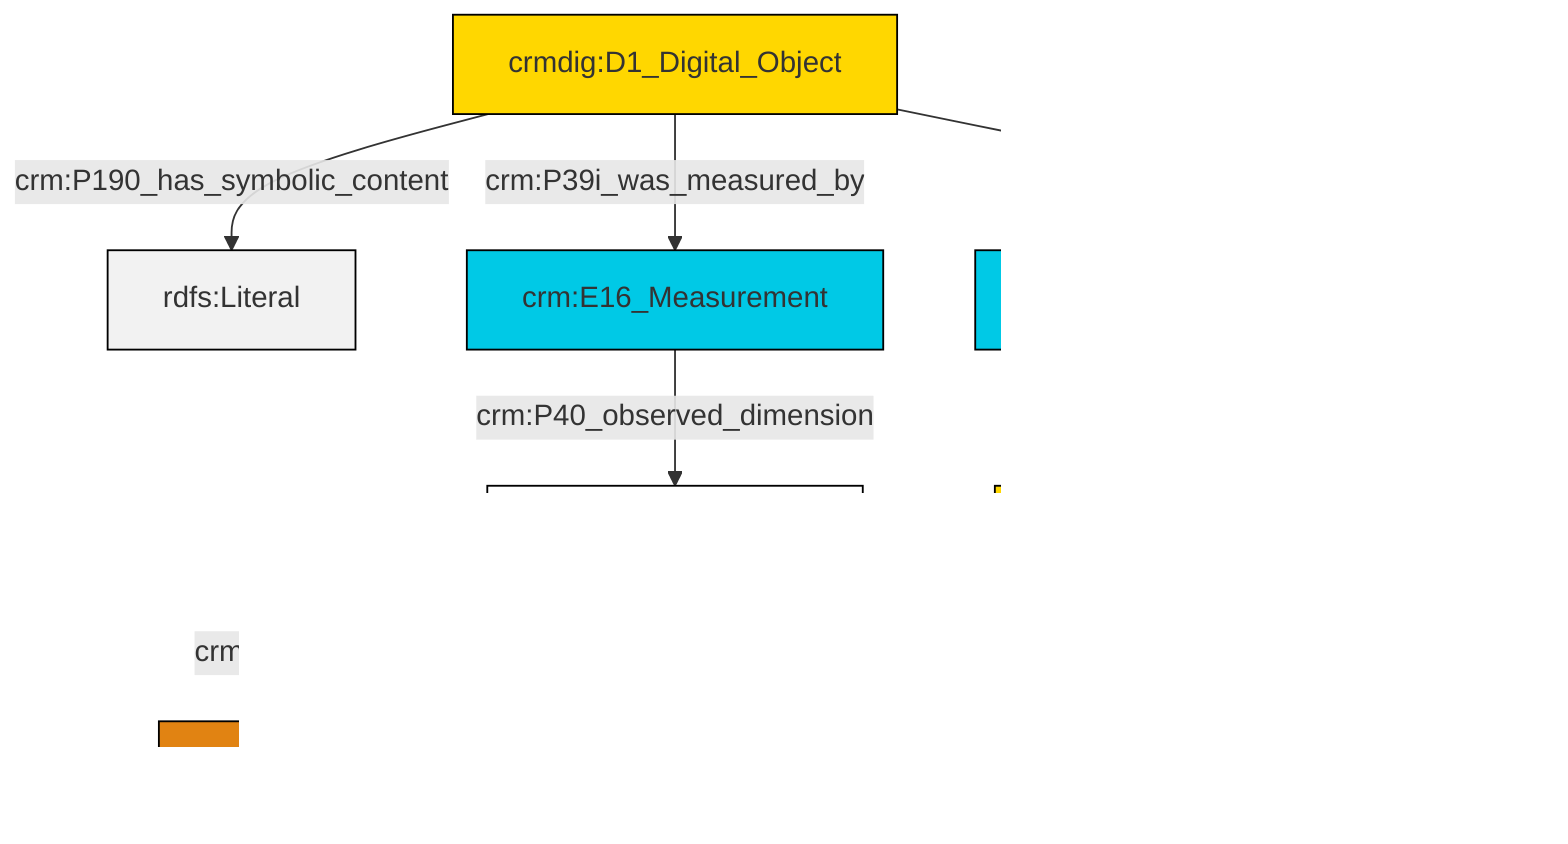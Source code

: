graph TD
classDef Literal fill:#f2f2f2,stroke:#000000;
classDef CRM_Entity fill:#FFFFFF,stroke:#000000;
classDef Temporal_Entity fill:#00C9E6, stroke:#000000;
classDef Type fill:#E18312, stroke:#000000;
classDef Time-Span fill:#2C9C91, stroke:#000000;
classDef Appellation fill:#FFEB7F, stroke:#000000;
classDef Place fill:#008836, stroke:#000000;
classDef Persistent_Item fill:#B266B2, stroke:#000000;
classDef Conceptual_Object fill:#FFD700, stroke:#000000;
classDef Physical_Thing fill:#D2B48C, stroke:#000000;
classDef Actor fill:#f58aad, stroke:#000000;
classDef PC_Classes fill:#4ce600, stroke:#000000;
classDef Multi fill:#cccccc,stroke:#000000;

0["crmdig:D1_Digital_Object"]:::Conceptual_Object -->|crm:P190_has_symbolic_content| 1[rdfs:Literal]:::Literal
2["crm:E54_Dimension"]:::CRM_Entity -->|crm:P2_has_type| 4["crm:E55_Type"]:::Type
2["crm:E54_Dimension"]:::CRM_Entity -->|crm:P90_has_value| 5[rdfs:Literal]:::Literal
10["crm:E16_Measurement"]:::Temporal_Entity -->|crm:P40_observed_dimension| 2["crm:E54_Dimension"]:::CRM_Entity
0["crmdig:D1_Digital_Object"]:::Conceptual_Object -->|crmdig:L11i_was_output_of| 12["crmdig:D7_Digital_Machine_Event"]:::Temporal_Entity
2["crm:E54_Dimension"]:::CRM_Entity -->|crm:P91_has_unit| 6["crm:E58_Measurement_unit"]:::Default
0["crmdig:D1_Digital_Object"]:::Conceptual_Object -->|crm:P39i_was_measured_by| 10["crm:E16_Measurement"]:::Temporal_Entity
12["crmdig:D7_Digital_Machine_Event"]:::Temporal_Entity -->|crm:P33_used_specific_technique| 8["crm:E29_Design_or_Procedure"]:::Conceptual_Object